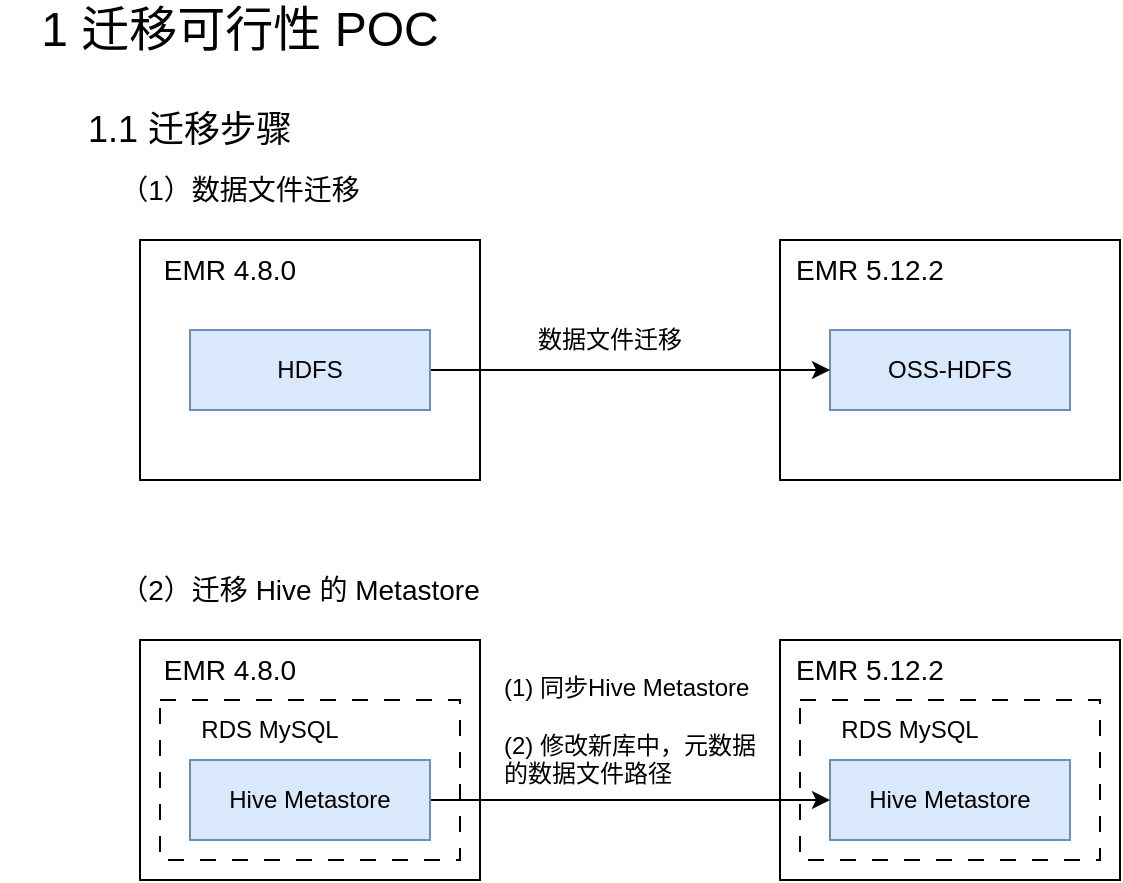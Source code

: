 <mxfile version="27.0.5">
  <diagram name="第 1 页" id="t28L84DK9KnocP4gWBqY">
    <mxGraphModel dx="1426" dy="743" grid="1" gridSize="10" guides="1" tooltips="1" connect="1" arrows="1" fold="1" page="1" pageScale="1" pageWidth="827" pageHeight="1169" math="0" shadow="0">
      <root>
        <mxCell id="0" />
        <mxCell id="1" parent="0" />
        <mxCell id="rCgpgmv-2Kc-Fvn80EIz-1" value="&lt;font style=&quot;font-size: 24px;&quot;&gt;1 迁移可行性 POC&lt;/font&gt;" style="text;strokeColor=none;align=center;fillColor=none;html=1;verticalAlign=middle;whiteSpace=wrap;rounded=0;" vertex="1" parent="1">
          <mxGeometry y="20" width="240" height="30" as="geometry" />
        </mxCell>
        <mxCell id="rCgpgmv-2Kc-Fvn80EIz-2" value="" style="rounded=0;whiteSpace=wrap;html=1;" vertex="1" parent="1">
          <mxGeometry x="70" y="140" width="170" height="120" as="geometry" />
        </mxCell>
        <mxCell id="rCgpgmv-2Kc-Fvn80EIz-3" value="&lt;font style=&quot;font-size: 18px;&quot;&gt;1.1 迁移步骤&lt;/font&gt;" style="text;strokeColor=none;align=center;fillColor=none;html=1;verticalAlign=middle;whiteSpace=wrap;rounded=0;" vertex="1" parent="1">
          <mxGeometry x="30" y="70" width="130" height="30" as="geometry" />
        </mxCell>
        <mxCell id="rCgpgmv-2Kc-Fvn80EIz-4" value="&lt;font style=&quot;font-size: 14px;&quot;&gt;（1）数据文件迁移&lt;/font&gt;" style="text;strokeColor=none;align=center;fillColor=none;html=1;verticalAlign=middle;whiteSpace=wrap;rounded=0;" vertex="1" parent="1">
          <mxGeometry x="50" y="100" width="140" height="30" as="geometry" />
        </mxCell>
        <mxCell id="rCgpgmv-2Kc-Fvn80EIz-5" value="" style="rounded=0;whiteSpace=wrap;html=1;" vertex="1" parent="1">
          <mxGeometry x="390" y="140" width="170" height="120" as="geometry" />
        </mxCell>
        <mxCell id="rCgpgmv-2Kc-Fvn80EIz-6" value="OSS-HDFS" style="rounded=0;whiteSpace=wrap;html=1;fillColor=#dae8fc;strokeColor=#6c8ebf;" vertex="1" parent="1">
          <mxGeometry x="415" y="185" width="120" height="40" as="geometry" />
        </mxCell>
        <mxCell id="rCgpgmv-2Kc-Fvn80EIz-8" style="edgeStyle=orthogonalEdgeStyle;rounded=0;orthogonalLoop=1;jettySize=auto;html=1;entryX=0;entryY=0.5;entryDx=0;entryDy=0;" edge="1" parent="1" source="rCgpgmv-2Kc-Fvn80EIz-7" target="rCgpgmv-2Kc-Fvn80EIz-6">
          <mxGeometry relative="1" as="geometry" />
        </mxCell>
        <mxCell id="rCgpgmv-2Kc-Fvn80EIz-7" value="HDFS" style="rounded=0;whiteSpace=wrap;html=1;fillColor=#dae8fc;strokeColor=#6c8ebf;" vertex="1" parent="1">
          <mxGeometry x="95" y="185" width="120" height="40" as="geometry" />
        </mxCell>
        <mxCell id="rCgpgmv-2Kc-Fvn80EIz-9" value="数据文件迁移" style="text;strokeColor=none;align=center;fillColor=none;html=1;verticalAlign=middle;whiteSpace=wrap;rounded=0;" vertex="1" parent="1">
          <mxGeometry x="260" y="175" width="90" height="30" as="geometry" />
        </mxCell>
        <mxCell id="rCgpgmv-2Kc-Fvn80EIz-10" value="&lt;span style=&quot;font-size: 14px;&quot;&gt;EMR 4.8.0&lt;/span&gt;" style="text;strokeColor=none;align=center;fillColor=none;html=1;verticalAlign=middle;whiteSpace=wrap;rounded=0;" vertex="1" parent="1">
          <mxGeometry x="70" y="140" width="90" height="30" as="geometry" />
        </mxCell>
        <mxCell id="rCgpgmv-2Kc-Fvn80EIz-11" value="&lt;span style=&quot;font-size: 14px;&quot;&gt;EMR 5.12.2&lt;/span&gt;" style="text;strokeColor=none;align=center;fillColor=none;html=1;verticalAlign=middle;whiteSpace=wrap;rounded=0;" vertex="1" parent="1">
          <mxGeometry x="390" y="140" width="90" height="30" as="geometry" />
        </mxCell>
        <mxCell id="rCgpgmv-2Kc-Fvn80EIz-12" value="&lt;font style=&quot;font-size: 14px;&quot;&gt;（2）迁移 Hive 的 Metastore&lt;/font&gt;" style="text;strokeColor=none;align=center;fillColor=none;html=1;verticalAlign=middle;whiteSpace=wrap;rounded=0;" vertex="1" parent="1">
          <mxGeometry x="50" y="300" width="200" height="30" as="geometry" />
        </mxCell>
        <mxCell id="rCgpgmv-2Kc-Fvn80EIz-13" value="" style="rounded=0;whiteSpace=wrap;html=1;" vertex="1" parent="1">
          <mxGeometry x="70" y="340" width="170" height="120" as="geometry" />
        </mxCell>
        <mxCell id="rCgpgmv-2Kc-Fvn80EIz-14" value="" style="rounded=0;whiteSpace=wrap;html=1;" vertex="1" parent="1">
          <mxGeometry x="390" y="340" width="170" height="120" as="geometry" />
        </mxCell>
        <mxCell id="rCgpgmv-2Kc-Fvn80EIz-15" value="Hive Metastore" style="rounded=0;whiteSpace=wrap;html=1;fillColor=#dae8fc;strokeColor=#6c8ebf;" vertex="1" parent="1">
          <mxGeometry x="415" y="400" width="120" height="40" as="geometry" />
        </mxCell>
        <mxCell id="rCgpgmv-2Kc-Fvn80EIz-16" style="edgeStyle=orthogonalEdgeStyle;rounded=0;orthogonalLoop=1;jettySize=auto;html=1;entryX=0;entryY=0.5;entryDx=0;entryDy=0;" edge="1" parent="1" source="rCgpgmv-2Kc-Fvn80EIz-17" target="rCgpgmv-2Kc-Fvn80EIz-15">
          <mxGeometry relative="1" as="geometry" />
        </mxCell>
        <mxCell id="rCgpgmv-2Kc-Fvn80EIz-17" value="Hive Metastore" style="rounded=0;whiteSpace=wrap;html=1;fillColor=#dae8fc;strokeColor=#6c8ebf;" vertex="1" parent="1">
          <mxGeometry x="95" y="400" width="120" height="40" as="geometry" />
        </mxCell>
        <mxCell id="rCgpgmv-2Kc-Fvn80EIz-18" value="(1) 同步Hive Metastore&lt;br&gt;&lt;br&gt;(2) 修改新库中，元数据的数据文件路径" style="text;strokeColor=none;align=left;fillColor=none;html=1;verticalAlign=middle;whiteSpace=wrap;rounded=0;" vertex="1" parent="1">
          <mxGeometry x="250" y="370" width="133" height="30" as="geometry" />
        </mxCell>
        <mxCell id="rCgpgmv-2Kc-Fvn80EIz-19" value="&lt;span style=&quot;font-size: 14px;&quot;&gt;EMR 4.8.0&lt;/span&gt;" style="text;strokeColor=none;align=center;fillColor=none;html=1;verticalAlign=middle;whiteSpace=wrap;rounded=0;" vertex="1" parent="1">
          <mxGeometry x="70" y="340" width="90" height="30" as="geometry" />
        </mxCell>
        <mxCell id="rCgpgmv-2Kc-Fvn80EIz-20" value="&lt;span style=&quot;font-size: 14px;&quot;&gt;EMR 5.12.2&lt;/span&gt;" style="text;strokeColor=none;align=center;fillColor=none;html=1;verticalAlign=middle;whiteSpace=wrap;rounded=0;" vertex="1" parent="1">
          <mxGeometry x="390" y="340" width="90" height="30" as="geometry" />
        </mxCell>
        <mxCell id="rCgpgmv-2Kc-Fvn80EIz-21" value="" style="rounded=0;whiteSpace=wrap;html=1;fillColor=none;dashed=1;dashPattern=8 8;" vertex="1" parent="1">
          <mxGeometry x="80" y="370" width="150" height="80" as="geometry" />
        </mxCell>
        <mxCell id="rCgpgmv-2Kc-Fvn80EIz-22" value="" style="rounded=0;whiteSpace=wrap;html=1;fillColor=none;dashed=1;dashPattern=8 8;" vertex="1" parent="1">
          <mxGeometry x="400" y="370" width="150" height="80" as="geometry" />
        </mxCell>
        <mxCell id="rCgpgmv-2Kc-Fvn80EIz-23" value="RDS MySQL" style="text;strokeColor=none;align=center;fillColor=none;html=1;verticalAlign=middle;whiteSpace=wrap;rounded=0;" vertex="1" parent="1">
          <mxGeometry x="90" y="370" width="90" height="30" as="geometry" />
        </mxCell>
        <mxCell id="rCgpgmv-2Kc-Fvn80EIz-24" value="RDS MySQL" style="text;strokeColor=none;align=center;fillColor=none;html=1;verticalAlign=middle;whiteSpace=wrap;rounded=0;" vertex="1" parent="1">
          <mxGeometry x="410" y="370" width="90" height="30" as="geometry" />
        </mxCell>
      </root>
    </mxGraphModel>
  </diagram>
</mxfile>
